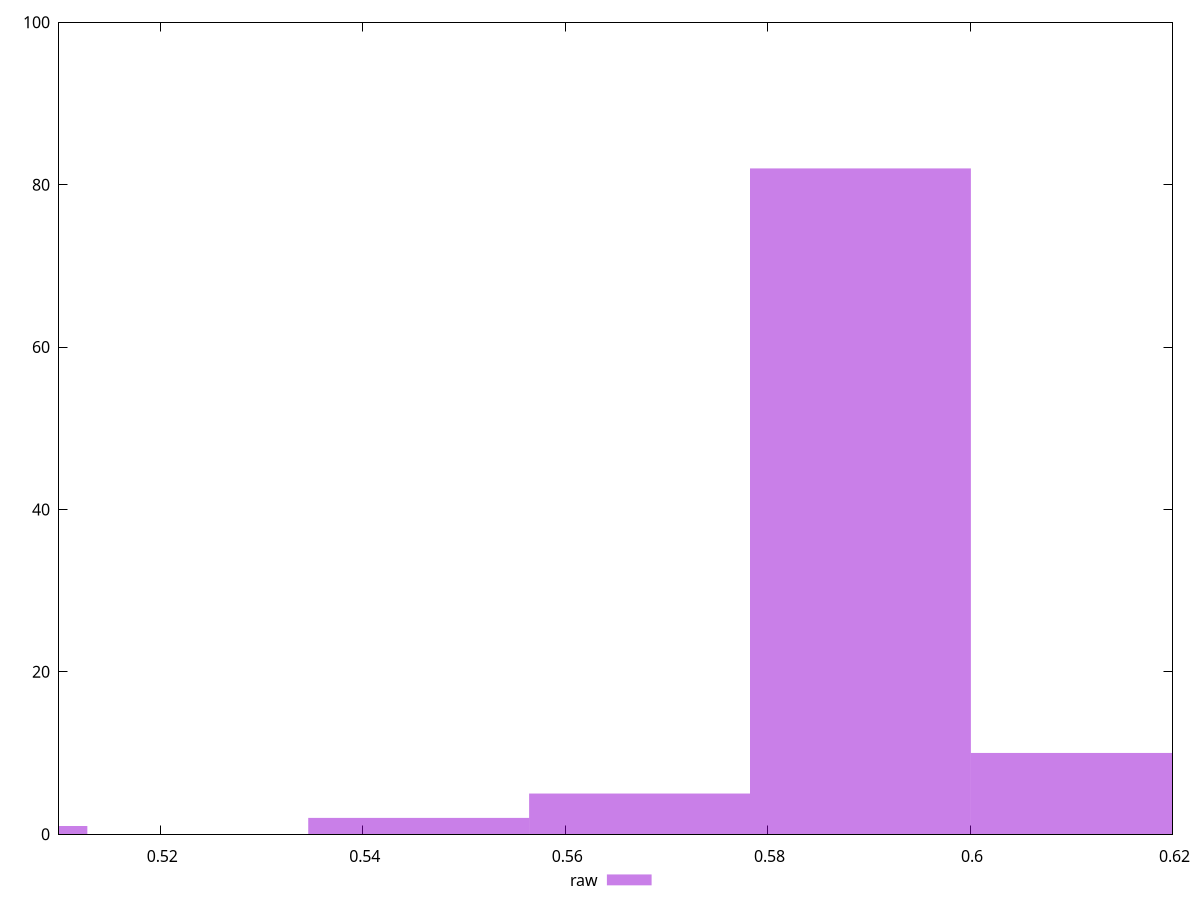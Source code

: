 reset

$raw <<EOF
0.5018887946269059 1
0.5673525504478067 5
0.5891738023881069 82
0.6109950543284072 10
0.5455312985075065 2
EOF

set key outside below
set boxwidth 0.021821251940300258
set xrange [0.51:0.62]
set yrange [0:100]
set trange [0:100]
set style fill transparent solid 0.5 noborder
set terminal svg size 640, 490 enhanced background rgb 'white'
set output "reports/report_00033_2021-03-01T14-23-16.841Z/meta/score/samples/astro-inner-cached/raw/histogram.svg"

plot $raw title "raw" with boxes

reset
